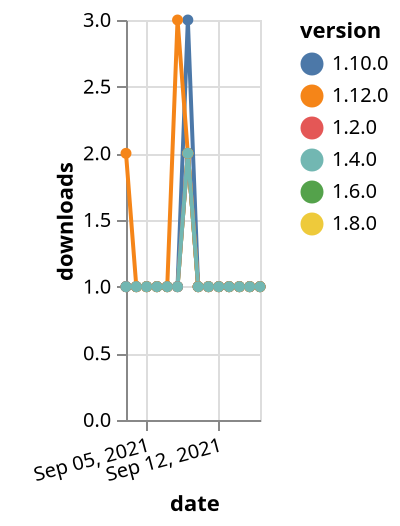 {"$schema": "https://vega.github.io/schema/vega-lite/v5.json", "description": "A simple bar chart with embedded data.", "data": {"values": [{"date": "2021-09-03", "total": 200, "delta": 1, "version": "1.6.0"}, {"date": "2021-09-04", "total": 201, "delta": 1, "version": "1.6.0"}, {"date": "2021-09-05", "total": 202, "delta": 1, "version": "1.6.0"}, {"date": "2021-09-06", "total": 203, "delta": 1, "version": "1.6.0"}, {"date": "2021-09-07", "total": 204, "delta": 1, "version": "1.6.0"}, {"date": "2021-09-08", "total": 205, "delta": 1, "version": "1.6.0"}, {"date": "2021-09-09", "total": 207, "delta": 2, "version": "1.6.0"}, {"date": "2021-09-10", "total": 208, "delta": 1, "version": "1.6.0"}, {"date": "2021-09-11", "total": 209, "delta": 1, "version": "1.6.0"}, {"date": "2021-09-12", "total": 210, "delta": 1, "version": "1.6.0"}, {"date": "2021-09-13", "total": 211, "delta": 1, "version": "1.6.0"}, {"date": "2021-09-14", "total": 212, "delta": 1, "version": "1.6.0"}, {"date": "2021-09-15", "total": 213, "delta": 1, "version": "1.6.0"}, {"date": "2021-09-16", "total": 214, "delta": 1, "version": "1.6.0"}, {"date": "2021-09-03", "total": 174, "delta": 1, "version": "1.8.0"}, {"date": "2021-09-04", "total": 175, "delta": 1, "version": "1.8.0"}, {"date": "2021-09-05", "total": 176, "delta": 1, "version": "1.8.0"}, {"date": "2021-09-06", "total": 177, "delta": 1, "version": "1.8.0"}, {"date": "2021-09-07", "total": 178, "delta": 1, "version": "1.8.0"}, {"date": "2021-09-08", "total": 179, "delta": 1, "version": "1.8.0"}, {"date": "2021-09-09", "total": 181, "delta": 2, "version": "1.8.0"}, {"date": "2021-09-10", "total": 182, "delta": 1, "version": "1.8.0"}, {"date": "2021-09-11", "total": 183, "delta": 1, "version": "1.8.0"}, {"date": "2021-09-12", "total": 184, "delta": 1, "version": "1.8.0"}, {"date": "2021-09-13", "total": 185, "delta": 1, "version": "1.8.0"}, {"date": "2021-09-14", "total": 186, "delta": 1, "version": "1.8.0"}, {"date": "2021-09-15", "total": 187, "delta": 1, "version": "1.8.0"}, {"date": "2021-09-16", "total": 188, "delta": 1, "version": "1.8.0"}, {"date": "2021-09-03", "total": 202, "delta": 1, "version": "1.10.0"}, {"date": "2021-09-04", "total": 203, "delta": 1, "version": "1.10.0"}, {"date": "2021-09-05", "total": 204, "delta": 1, "version": "1.10.0"}, {"date": "2021-09-06", "total": 205, "delta": 1, "version": "1.10.0"}, {"date": "2021-09-07", "total": 206, "delta": 1, "version": "1.10.0"}, {"date": "2021-09-08", "total": 207, "delta": 1, "version": "1.10.0"}, {"date": "2021-09-09", "total": 210, "delta": 3, "version": "1.10.0"}, {"date": "2021-09-10", "total": 211, "delta": 1, "version": "1.10.0"}, {"date": "2021-09-11", "total": 212, "delta": 1, "version": "1.10.0"}, {"date": "2021-09-12", "total": 213, "delta": 1, "version": "1.10.0"}, {"date": "2021-09-13", "total": 214, "delta": 1, "version": "1.10.0"}, {"date": "2021-09-14", "total": 215, "delta": 1, "version": "1.10.0"}, {"date": "2021-09-15", "total": 216, "delta": 1, "version": "1.10.0"}, {"date": "2021-09-16", "total": 217, "delta": 1, "version": "1.10.0"}, {"date": "2021-09-03", "total": 254, "delta": 1, "version": "1.2.0"}, {"date": "2021-09-04", "total": 255, "delta": 1, "version": "1.2.0"}, {"date": "2021-09-05", "total": 256, "delta": 1, "version": "1.2.0"}, {"date": "2021-09-06", "total": 257, "delta": 1, "version": "1.2.0"}, {"date": "2021-09-07", "total": 258, "delta": 1, "version": "1.2.0"}, {"date": "2021-09-08", "total": 259, "delta": 1, "version": "1.2.0"}, {"date": "2021-09-09", "total": 261, "delta": 2, "version": "1.2.0"}, {"date": "2021-09-10", "total": 262, "delta": 1, "version": "1.2.0"}, {"date": "2021-09-11", "total": 263, "delta": 1, "version": "1.2.0"}, {"date": "2021-09-12", "total": 264, "delta": 1, "version": "1.2.0"}, {"date": "2021-09-13", "total": 265, "delta": 1, "version": "1.2.0"}, {"date": "2021-09-14", "total": 266, "delta": 1, "version": "1.2.0"}, {"date": "2021-09-15", "total": 267, "delta": 1, "version": "1.2.0"}, {"date": "2021-09-16", "total": 268, "delta": 1, "version": "1.2.0"}, {"date": "2021-09-03", "total": 131, "delta": 2, "version": "1.12.0"}, {"date": "2021-09-04", "total": 132, "delta": 1, "version": "1.12.0"}, {"date": "2021-09-05", "total": 133, "delta": 1, "version": "1.12.0"}, {"date": "2021-09-06", "total": 134, "delta": 1, "version": "1.12.0"}, {"date": "2021-09-07", "total": 135, "delta": 1, "version": "1.12.0"}, {"date": "2021-09-08", "total": 138, "delta": 3, "version": "1.12.0"}, {"date": "2021-09-09", "total": 140, "delta": 2, "version": "1.12.0"}, {"date": "2021-09-10", "total": 141, "delta": 1, "version": "1.12.0"}, {"date": "2021-09-11", "total": 142, "delta": 1, "version": "1.12.0"}, {"date": "2021-09-12", "total": 143, "delta": 1, "version": "1.12.0"}, {"date": "2021-09-13", "total": 144, "delta": 1, "version": "1.12.0"}, {"date": "2021-09-14", "total": 145, "delta": 1, "version": "1.12.0"}, {"date": "2021-09-15", "total": 146, "delta": 1, "version": "1.12.0"}, {"date": "2021-09-16", "total": 147, "delta": 1, "version": "1.12.0"}, {"date": "2021-09-03", "total": 210, "delta": 1, "version": "1.4.0"}, {"date": "2021-09-04", "total": 211, "delta": 1, "version": "1.4.0"}, {"date": "2021-09-05", "total": 212, "delta": 1, "version": "1.4.0"}, {"date": "2021-09-06", "total": 213, "delta": 1, "version": "1.4.0"}, {"date": "2021-09-07", "total": 214, "delta": 1, "version": "1.4.0"}, {"date": "2021-09-08", "total": 215, "delta": 1, "version": "1.4.0"}, {"date": "2021-09-09", "total": 217, "delta": 2, "version": "1.4.0"}, {"date": "2021-09-10", "total": 218, "delta": 1, "version": "1.4.0"}, {"date": "2021-09-11", "total": 219, "delta": 1, "version": "1.4.0"}, {"date": "2021-09-12", "total": 220, "delta": 1, "version": "1.4.0"}, {"date": "2021-09-13", "total": 221, "delta": 1, "version": "1.4.0"}, {"date": "2021-09-14", "total": 222, "delta": 1, "version": "1.4.0"}, {"date": "2021-09-15", "total": 223, "delta": 1, "version": "1.4.0"}, {"date": "2021-09-16", "total": 224, "delta": 1, "version": "1.4.0"}]}, "width": "container", "mark": {"type": "line", "point": {"filled": true}}, "encoding": {"x": {"field": "date", "type": "temporal", "timeUnit": "yearmonthdate", "title": "date", "axis": {"labelAngle": -15}}, "y": {"field": "delta", "type": "quantitative", "title": "downloads"}, "color": {"field": "version", "type": "nominal"}, "tooltip": {"field": "delta"}}}